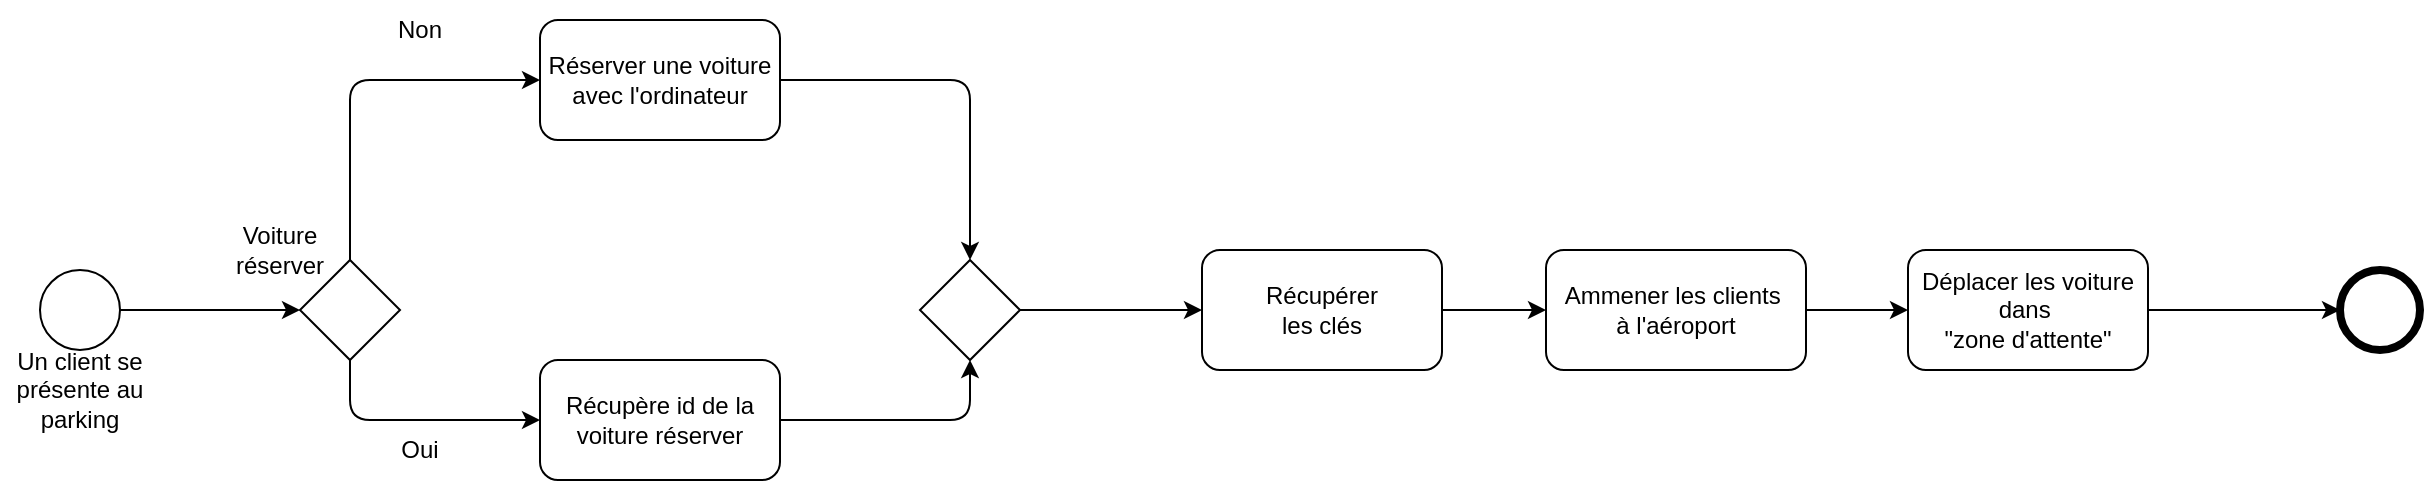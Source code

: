 <mxfile>
    <diagram id="vAAK8K0RtlSIedSVRkgI" name="Page-1">
        <mxGraphModel dx="1937" dy="632" grid="1" gridSize="10" guides="1" tooltips="1" connect="1" arrows="1" fold="1" page="1" pageScale="1" pageWidth="850" pageHeight="1100" math="0" shadow="0">
            <root>
                <mxCell id="0"/>
                <mxCell id="1" parent="0"/>
                <mxCell id="2" value="" style="edgeStyle=none;html=1;" edge="1" parent="1" source="3" target="8">
                    <mxGeometry relative="1" as="geometry"/>
                </mxCell>
                <mxCell id="3" value="Récupérer&lt;br&gt;les clés" style="rounded=1;whiteSpace=wrap;html=1;" vertex="1" parent="1">
                    <mxGeometry x="421" y="295" width="120" height="60" as="geometry"/>
                </mxCell>
                <mxCell id="14" style="edgeStyle=none;html=1;" edge="1" parent="1" source="4" target="12">
                    <mxGeometry relative="1" as="geometry"/>
                </mxCell>
                <mxCell id="4" value="" style="ellipse;whiteSpace=wrap;html=1;aspect=fixed;" vertex="1" parent="1">
                    <mxGeometry x="-160" y="305" width="40" height="40" as="geometry"/>
                </mxCell>
                <mxCell id="6" value="" style="ellipse;whiteSpace=wrap;html=1;aspect=fixed;strokeWidth=4;" vertex="1" parent="1">
                    <mxGeometry x="990" y="305" width="40" height="40" as="geometry"/>
                </mxCell>
                <mxCell id="7" value="" style="edgeStyle=none;html=1;" edge="1" parent="1" target="10">
                    <mxGeometry relative="1" as="geometry">
                        <mxPoint x="810" y="325" as="sourcePoint"/>
                    </mxGeometry>
                </mxCell>
                <mxCell id="13" style="edgeStyle=none;html=1;entryX=0;entryY=0.5;entryDx=0;entryDy=0;" edge="1" parent="1" source="8" target="10">
                    <mxGeometry relative="1" as="geometry"/>
                </mxCell>
                <mxCell id="8" value="Ammener les clients&amp;nbsp;&lt;br&gt;à l'aéroport" style="rounded=1;whiteSpace=wrap;html=1;" vertex="1" parent="1">
                    <mxGeometry x="593" y="295" width="130" height="60" as="geometry"/>
                </mxCell>
                <mxCell id="9" style="edgeStyle=none;html=1;entryX=0;entryY=0.5;entryDx=0;entryDy=0;" edge="1" parent="1" source="10" target="6">
                    <mxGeometry relative="1" as="geometry"/>
                </mxCell>
                <mxCell id="10" value="Déplacer les voiture dans&amp;nbsp;&lt;br&gt;&quot;zone d'attente&quot;" style="rounded=1;whiteSpace=wrap;html=1;" vertex="1" parent="1">
                    <mxGeometry x="774" y="295" width="120" height="60" as="geometry"/>
                </mxCell>
                <mxCell id="11" value="Un client se présente au parking" style="text;html=1;strokeColor=none;fillColor=none;align=center;verticalAlign=middle;whiteSpace=wrap;rounded=0;strokeWidth=4;" vertex="1" parent="1">
                    <mxGeometry x="-180" y="350" width="80" height="30" as="geometry"/>
                </mxCell>
                <mxCell id="18" style="edgeStyle=none;html=1;entryX=0;entryY=0.5;entryDx=0;entryDy=0;" edge="1" parent="1" source="12" target="17">
                    <mxGeometry relative="1" as="geometry">
                        <Array as="points">
                            <mxPoint x="-5" y="210"/>
                        </Array>
                    </mxGeometry>
                </mxCell>
                <mxCell id="27" style="edgeStyle=none;html=1;entryX=0;entryY=0.5;entryDx=0;entryDy=0;" edge="1" parent="1" source="12" target="26">
                    <mxGeometry relative="1" as="geometry">
                        <Array as="points">
                            <mxPoint x="-5" y="380"/>
                        </Array>
                    </mxGeometry>
                </mxCell>
                <mxCell id="12" value="" style="rhombus;whiteSpace=wrap;html=1;" vertex="1" parent="1">
                    <mxGeometry x="-30" y="300" width="50" height="50" as="geometry"/>
                </mxCell>
                <mxCell id="25" style="edgeStyle=none;html=1;entryX=0.5;entryY=0;entryDx=0;entryDy=0;" edge="1" parent="1" source="17" target="23">
                    <mxGeometry relative="1" as="geometry">
                        <Array as="points">
                            <mxPoint x="305" y="210"/>
                        </Array>
                    </mxGeometry>
                </mxCell>
                <mxCell id="17" value="Réserver une voiture avec l'ordinateur" style="rounded=1;whiteSpace=wrap;html=1;" vertex="1" parent="1">
                    <mxGeometry x="90" y="180" width="120" height="60" as="geometry"/>
                </mxCell>
                <mxCell id="24" style="edgeStyle=none;html=1;entryX=0;entryY=0.5;entryDx=0;entryDy=0;" edge="1" parent="1" source="23" target="3">
                    <mxGeometry relative="1" as="geometry"/>
                </mxCell>
                <mxCell id="23" value="" style="rhombus;whiteSpace=wrap;html=1;" vertex="1" parent="1">
                    <mxGeometry x="280" y="300" width="50" height="50" as="geometry"/>
                </mxCell>
                <mxCell id="28" style="edgeStyle=none;html=1;entryX=0.5;entryY=1;entryDx=0;entryDy=0;" edge="1" parent="1" source="26" target="23">
                    <mxGeometry relative="1" as="geometry">
                        <Array as="points">
                            <mxPoint x="305" y="380"/>
                        </Array>
                    </mxGeometry>
                </mxCell>
                <mxCell id="26" value="Récupère id de la voiture réserver" style="rounded=1;whiteSpace=wrap;html=1;" vertex="1" parent="1">
                    <mxGeometry x="90" y="350" width="120" height="60" as="geometry"/>
                </mxCell>
                <mxCell id="30" value="Voiture réserver" style="text;html=1;strokeColor=none;fillColor=none;align=center;verticalAlign=middle;whiteSpace=wrap;rounded=0;" vertex="1" parent="1">
                    <mxGeometry x="-70" y="280" width="60" height="30" as="geometry"/>
                </mxCell>
                <mxCell id="31" value="Oui" style="text;html=1;strokeColor=none;fillColor=none;align=center;verticalAlign=middle;whiteSpace=wrap;rounded=0;" vertex="1" parent="1">
                    <mxGeometry y="380" width="60" height="30" as="geometry"/>
                </mxCell>
                <mxCell id="32" value="Non" style="text;html=1;strokeColor=none;fillColor=none;align=center;verticalAlign=middle;whiteSpace=wrap;rounded=0;" vertex="1" parent="1">
                    <mxGeometry y="170" width="60" height="30" as="geometry"/>
                </mxCell>
            </root>
        </mxGraphModel>
    </diagram>
</mxfile>